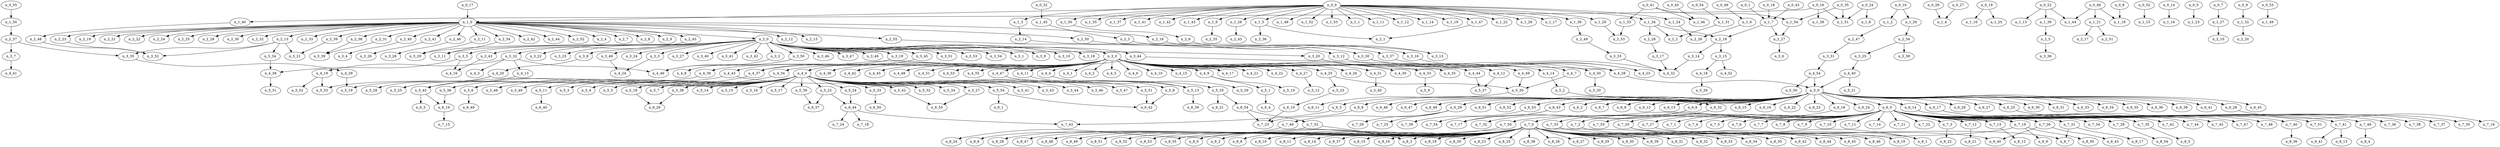 /* Created by layeredDag.awk: name = g_0500_09_11, edge_probability = 0.010000, seed = 1 */

digraph g_0500_09_11 {
  n_0_0 -> n_1_0;
  n_0_17 -> n_1_0;
  n_0_0 -> n_1_1;
  n_0_10 -> n_1_2;
  n_0_0 -> n_1_3;
  n_0_26 -> n_1_4;
  n_0_27 -> n_1_4;
  n_0_0 -> n_1_5;
  n_0_49 -> n_1_6;
  n_0_1 -> n_1_7;
  n_0_18 -> n_1_7;
  n_0_43 -> n_1_7;
  n_0_24 -> n_1_8;
  n_0_0 -> n_1_9;
  n_0_19 -> n_1_10;
  n_0_0 -> n_1_11;
  n_0_0 -> n_1_12;
  n_0_22 -> n_1_13;
  n_0_0 -> n_1_14;
  n_0_52 -> n_1_15;
  n_0_14 -> n_1_16;
  n_0_0 -> n_1_17;
  n_0_8 -> n_1_18;
  n_0_46 -> n_1_18;
  n_0_0 -> n_1_19;
  n_0_0 -> n_1_20;
  n_0_46 -> n_1_21;
  n_0_0 -> n_1_22;
  n_0_5 -> n_1_23;
  n_0_0 -> n_1_24;
  n_0_19 -> n_1_25;
  n_0_10 -> n_1_26;
  n_0_7 -> n_1_27;
  n_0_0 -> n_1_28;
  n_0_0 -> n_1_29;
  n_0_0 -> n_1_30;
  n_0_54 -> n_1_31;
  n_0_9 -> n_1_32;
  n_0_41 -> n_1_33;
  n_0_0 -> n_1_34;
  n_0_0 -> n_1_35;
  n_0_0 -> n_1_36;
  n_0_0 -> n_1_37;
  n_0_16 -> n_1_38;
  n_0_22 -> n_1_39;
  n_0_16 -> n_1_40;
  n_0_0 -> n_1_41;
  n_0_0 -> n_1_42;
  n_0_0 -> n_1_43;
  n_0_22 -> n_1_44;
  n_0_46 -> n_1_44;
  n_0_32 -> n_1_45;
  n_0_41 -> n_1_46;
  n_0_45 -> n_1_46;
  n_0_0 -> n_1_47;
  n_0_0 -> n_1_48;
  n_0_53 -> n_1_49;
  n_0_55 -> n_1_50;
  n_0_16 -> n_1_51;
  n_0_24 -> n_1_51;
  n_0_35 -> n_1_51;
  n_0_0 -> n_1_52;
  n_0_0 -> n_1_53;
  n_0_35 -> n_1_54;
  n_0_41 -> n_1_54;
  n_1_0 -> n_2_0;
  n_1_5 -> n_2_1;
  n_1_47 -> n_2_1;
  n_1_31 -> n_2_2;
  n_1_34 -> n_2_2;
  n_1_45 -> n_2_3;
  n_1_0 -> n_2_4;
  n_1_39 -> n_2_5;
  n_1_30 -> n_2_6;
  n_1_0 -> n_2_7;
  n_1_0 -> n_2_8;
  n_1_0 -> n_2_9;
  n_1_27 -> n_2_10;
  n_1_0 -> n_2_11;
  n_1_0 -> n_2_12;
  n_1_0 -> n_2_13;
  n_1_3 -> n_2_14;
  n_1_0 -> n_2_15;
  n_1_0 -> n_2_16;
  n_1_21 -> n_2_17;
  n_1_7 -> n_2_18;
  n_1_34 -> n_2_18;
  n_1_0 -> n_2_19;
  n_1_32 -> n_2_20;
  n_1_0 -> n_2_21;
  n_1_0 -> n_2_22;
  n_1_0 -> n_2_23;
  n_1_0 -> n_2_24;
  n_1_0 -> n_2_25;
  n_1_6 -> n_2_26;
  n_1_24 -> n_2_26;
  n_1_7 -> n_2_27;
  n_1_54 -> n_2_27;
  n_1_34 -> n_2_28;
  n_1_0 -> n_2_29;
  n_1_0 -> n_2_30;
  n_1_0 -> n_2_31;
  n_1_0 -> n_2_32;
  n_1_0 -> n_2_33;
  n_1_26 -> n_2_34;
  n_1_9 -> n_2_35;
  n_1_5 -> n_2_36;
  n_1_50 -> n_2_37;
  n_1_0 -> n_2_38;
  n_1_0 -> n_2_39;
  n_1_0 -> n_2_40;
  n_1_0 -> n_2_41;
  n_1_0 -> n_2_42;
  n_1_28 -> n_2_43;
  n_1_0 -> n_2_44;
  n_1_0 -> n_2_45;
  n_1_0 -> n_2_46;
  n_1_2 -> n_2_47;
  n_1_40 -> n_2_48;
  n_1_36 -> n_2_49;
  n_1_0 -> n_2_50;
  n_1_21 -> n_2_51;
  n_1_0 -> n_2_52;
  n_1_20 -> n_2_53;
  n_1_33 -> n_2_53;
  n_1_0 -> n_2_54;
  n_1_0 -> n_2_55;
  n_2_0 -> n_3_0;
  n_2_0 -> n_3_1;
  n_2_0 -> n_3_2;
  n_2_0 -> n_3_3;
  n_2_40 -> n_3_4;
  n_2_0 -> n_3_5;
  n_2_27 -> n_3_6;
  n_2_37 -> n_3_7;
  n_2_0 -> n_3_8;
  n_2_0 -> n_3_9;
  n_2_0 -> n_3_10;
  n_2_0 -> n_3_11;
  n_2_54 -> n_3_11;
  n_2_14 -> n_3_12;
  n_2_6 -> n_3_13;
  n_2_50 -> n_3_13;
  n_2_18 -> n_3_14;
  n_2_18 -> n_3_15;
  n_2_16 -> n_3_16;
  n_2_28 -> n_3_17;
  n_2_0 -> n_3_18;
  n_2_0 -> n_3_19;
  n_2_0 -> n_3_20;
  n_2_13 -> n_3_21;
  n_2_39 -> n_3_21;
  n_2_0 -> n_3_22;
  n_2_0 -> n_3_23;
  n_2_0 -> n_3_24;
  n_2_34 -> n_3_25;
  n_2_41 -> n_3_26;
  n_2_0 -> n_3_27;
  n_2_46 -> n_3_28;
  n_2_0 -> n_3_29;
  n_2_11 -> n_3_29;
  n_2_55 -> n_3_30;
  n_2_47 -> n_3_31;
  n_2_45 -> n_3_32;
  n_2_49 -> n_3_33;
  n_2_13 -> n_3_34;
  n_2_13 -> n_3_35;
  n_2_37 -> n_3_35;
  n_2_5 -> n_3_36;
  n_2_3 -> n_3_37;
  n_2_34 -> n_3_38;
  n_2_31 -> n_3_39;
  n_2_38 -> n_3_39;
  n_2_0 -> n_3_40;
  n_2_0 -> n_3_41;
  n_2_0 -> n_3_42;
  n_2_0 -> n_3_43;
  n_2_0 -> n_3_44;
  n_2_0 -> n_3_45;
  n_2_0 -> n_3_46;
  n_2_0 -> n_3_47;
  n_2_0 -> n_3_48;
  n_2_0 -> n_3_49;
  n_2_0 -> n_3_50;
  n_2_0 -> n_3_51;
  n_2_13 -> n_3_52;
  n_2_23 -> n_3_52;
  n_2_48 -> n_3_52;
  n_2_0 -> n_3_53;
  n_2_0 -> n_3_54;
  n_3_0 -> n_4_0;
  n_3_0 -> n_4_1;
  n_3_0 -> n_4_2;
  n_3_32 -> n_4_3;
  n_3_0 -> n_4_4;
  n_3_0 -> n_4_5;
  n_3_0 -> n_4_6;
  n_3_12 -> n_4_7;
  n_3_50 -> n_4_8;
  n_3_0 -> n_4_9;
  n_3_0 -> n_4_10;
  n_3_0 -> n_4_11;
  n_3_0 -> n_4_12;
  n_3_32 -> n_4_13;
  n_3_0 -> n_4_14;
  n_3_0 -> n_4_15;
  n_3_5 -> n_4_16;
  n_3_43 -> n_4_16;
  n_3_0 -> n_4_17;
  n_3_15 -> n_4_18;
  n_3_32 -> n_4_19;
  n_3_8 -> n_4_20;
  n_3_0 -> n_4_21;
  n_3_0 -> n_4_22;
  n_3_30 -> n_4_23;
  n_3_37 -> n_4_23;
  n_3_3 -> n_4_24;
  n_3_49 -> n_4_24;
  n_3_0 -> n_4_25;
  n_3_0 -> n_4_26;
  n_3_0 -> n_4_27;
  n_3_16 -> n_4_28;
  n_3_44 -> n_4_28;
  n_3_35 -> n_4_29;
  n_3_0 -> n_4_30;
  n_3_0 -> n_4_31;
  n_3_14 -> n_4_32;
  n_3_17 -> n_4_32;
  n_3_20 -> n_4_32;
  n_3_33 -> n_4_32;
  n_3_0 -> n_4_33;
  n_3_0 -> n_4_34;
  n_3_0 -> n_4_35;
  n_3_0 -> n_4_36;
  n_3_44 -> n_4_37;
  n_3_45 -> n_4_37;
  n_3_5 -> n_4_38;
  n_3_34 -> n_4_38;
  n_3_0 -> n_4_39;
  n_3_25 -> n_4_40;
  n_3_7 -> n_4_41;
  n_3_0 -> n_4_42;
  n_3_19 -> n_4_43;
  n_3_0 -> n_4_44;
  n_3_0 -> n_4_45;
  n_3_2 -> n_4_46;
  n_3_32 -> n_4_46;
  n_3_50 -> n_4_46;
  n_3_0 -> n_4_47;
  n_3_0 -> n_4_48;
  n_3_20 -> n_4_49;
  n_3_30 -> n_4_50;
  n_3_0 -> n_4_51;
  n_3_15 -> n_4_52;
  n_3_0 -> n_4_53;
  n_3_31 -> n_4_54;
  n_3_0 -> n_4_55;
  n_4_28 -> n_5_0;
  n_4_40 -> n_5_0;
  n_4_54 -> n_5_0;
  n_4_9 -> n_5_1;
  n_4_14 -> n_5_2;
  n_4_0 -> n_5_3;
  n_4_0 -> n_5_4;
  n_4_0 -> n_5_5;
  n_4_0 -> n_5_6;
  n_4_0 -> n_5_7;
  n_4_47 -> n_5_8;
  n_4_33 -> n_5_9;
  n_4_9 -> n_5_10;
  n_4_0 -> n_5_11;
  n_4_27 -> n_5_12;
  n_4_11 -> n_5_13;
  n_4_43 -> n_5_13;
  n_4_0 -> n_5_14;
  n_4_0 -> n_5_15;
  n_4_0 -> n_5_16;
  n_4_0 -> n_5_17;
  n_4_0 -> n_5_18;
  n_4_29 -> n_5_19;
  n_4_43 -> n_5_19;
  n_4_50 -> n_5_20;
  n_4_40 -> n_5_21;
  n_4_0 -> n_5_22;
  n_4_25 -> n_5_23;
  n_4_0 -> n_5_24;
  n_4_20 -> n_5_25;
  n_4_18 -> n_5_26;
  n_4_0 -> n_5_27;
  n_4_20 -> n_5_28;
  n_4_4 -> n_5_29;
  n_4_7 -> n_5_30;
  n_4_25 -> n_5_30;
  n_4_49 -> n_5_30;
  n_4_38 -> n_5_31;
  n_4_0 -> n_5_32;
  n_4_0 -> n_5_33;
  n_4_0 -> n_5_34;
  n_4_0 -> n_5_35;
  n_4_34 -> n_5_36;
  n_4_12 -> n_5_37;
  n_4_44 -> n_5_37;
  n_4_0 -> n_5_38;
  n_4_0 -> n_5_39;
  n_4_31 -> n_5_40;
  n_4_0 -> n_5_41;
  n_4_0 -> n_5_42;
  n_4_0 -> n_5_43;
  n_4_0 -> n_5_44;
  n_4_13 -> n_5_45;
  n_4_37 -> n_5_45;
  n_4_0 -> n_5_46;
  n_4_0 -> n_5_47;
  n_4_0 -> n_5_48;
  n_4_0 -> n_5_49;
  n_4_54 -> n_5_50;
  n_4_0 -> n_5_51;
  n_4_19 -> n_5_52;
  n_4_19 -> n_5_53;
  n_4_39 -> n_5_53;
  n_4_0 -> n_5_54;
  n_5_0 -> n_6_0;
  n_5_54 -> n_6_1;
  n_5_0 -> n_6_2;
  n_5_45 -> n_6_3;
  n_5_1 -> n_6_4;
  n_5_0 -> n_6_5;
  n_5_0 -> n_6_6;
  n_5_0 -> n_6_7;
  n_5_0 -> n_6_8;
  n_5_0 -> n_6_9;
  n_5_23 -> n_6_10;
  n_5_30 -> n_6_11;
  n_5_0 -> n_6_12;
  n_5_0 -> n_6_13;
  n_5_0 -> n_6_14;
  n_5_0 -> n_6_15;
  n_5_0 -> n_6_16;
  n_5_0 -> n_6_17;
  n_5_0 -> n_6_18;
  n_5_36 -> n_6_19;
  n_5_45 -> n_6_19;
  n_5_18 -> n_6_20;
  n_5_38 -> n_6_20;
  n_5_35 -> n_6_21;
  n_5_0 -> n_6_22;
  n_5_0 -> n_6_23;
  n_5_0 -> n_6_24;
  n_5_0 -> n_6_25;
  n_5_0 -> n_6_26;
  n_5_0 -> n_6_27;
  n_5_0 -> n_6_28;
  n_5_0 -> n_6_29;
  n_5_0 -> n_6_30;
  n_5_0 -> n_6_31;
  n_5_2 -> n_6_32;
  n_5_0 -> n_6_33;
  n_5_0 -> n_6_34;
  n_5_0 -> n_6_35;
  n_5_0 -> n_6_36;
  n_5_22 -> n_6_37;
  n_5_39 -> n_6_37;
  n_5_0 -> n_6_38;
  n_5_13 -> n_6_39;
  n_5_11 -> n_6_40;
  n_5_0 -> n_6_41;
  n_5_8 -> n_6_42;
  n_5_51 -> n_6_42;
  n_5_54 -> n_6_42;
  n_5_0 -> n_6_43;
  n_5_22 -> n_6_44;
  n_5_24 -> n_6_44;
  n_5_0 -> n_6_45;
  n_5_0 -> n_6_46;
  n_5_0 -> n_6_47;
  n_5_0 -> n_6_48;
  n_5_6 -> n_6_49;
  n_5_33 -> n_6_50;
  n_5_0 -> n_6_51;
  n_5_0 -> n_6_52;
  n_5_0 -> n_6_53;
  n_5_35 -> n_6_54;
  n_5_27 -> n_6_55;
  n_5_42 -> n_6_55;
  n_6_0 -> n_7_0;
  n_6_0 -> n_7_1;
  n_6_0 -> n_7_2;
  n_6_0 -> n_7_3;
  n_6_0 -> n_7_4;
  n_6_0 -> n_7_5;
  n_6_0 -> n_7_6;
  n_6_0 -> n_7_7;
  n_6_0 -> n_7_8;
  n_6_0 -> n_7_9;
  n_6_0 -> n_7_10;
  n_6_0 -> n_7_11;
  n_6_0 -> n_7_12;
  n_6_0 -> n_7_13;
  n_6_0 -> n_7_14;
  n_6_19 -> n_7_15;
  n_6_28 -> n_7_16;
  n_6_6 -> n_7_17;
  n_6_43 -> n_7_17;
  n_6_44 -> n_7_18;
  n_6_0 -> n_7_19;
  n_6_0 -> n_7_20;
  n_6_0 -> n_7_21;
  n_6_0 -> n_7_22;
  n_6_8 -> n_7_23;
  n_6_10 -> n_7_23;
  n_6_54 -> n_7_23;
  n_6_44 -> n_7_24;
  n_6_29 -> n_7_25;
  n_6_0 -> n_7_26;
  n_6_18 -> n_7_27;
  n_6_0 -> n_7_28;
  n_6_29 -> n_7_29;
  n_6_25 -> n_7_30;
  n_6_0 -> n_7_31;
  n_6_6 -> n_7_32;
  n_6_32 -> n_7_33;
  n_6_0 -> n_7_34;
  n_6_0 -> n_7_35;
  n_6_14 -> n_7_36;
  n_6_17 -> n_7_37;
  n_6_17 -> n_7_38;
  n_6_53 -> n_7_39;
  n_6_0 -> n_7_40;
  n_6_0 -> n_7_41;
  n_6_0 -> n_7_42;
  n_6_5 -> n_7_43;
  n_6_44 -> n_7_43;
  n_6_0 -> n_7_44;
  n_6_0 -> n_7_45;
  n_6_0 -> n_7_46;
  n_6_0 -> n_7_47;
  n_6_0 -> n_7_48;
  n_6_29 -> n_7_49;
  n_6_0 -> n_7_50;
  n_6_0 -> n_7_51;
  n_6_54 -> n_7_52;
  n_6_0 -> n_7_53;
  n_6_43 -> n_7_54;
  n_7_0 -> n_8_0;
  n_7_20 -> n_8_1;
  n_7_33 -> n_8_1;
  n_7_0 -> n_8_2;
  n_7_19 -> n_8_3;
  n_7_52 -> n_8_3;
  n_7_46 -> n_8_4;
  n_7_35 -> n_8_5;
  n_7_52 -> n_8_6;
  n_7_27 -> n_8_7;
  n_7_31 -> n_8_7;
  n_7_0 -> n_8_8;
  n_7_19 -> n_8_9;
  n_7_0 -> n_8_10;
  n_7_0 -> n_8_11;
  n_7_13 -> n_8_12;
  n_7_41 -> n_8_13;
  n_7_0 -> n_8_14;
  n_7_0 -> n_8_15;
  n_7_0 -> n_8_16;
  n_7_31 -> n_8_17;
  n_7_0 -> n_8_18;
  n_7_2 -> n_8_19;
  n_7_0 -> n_8_20;
  n_7_12 -> n_8_21;
  n_7_3 -> n_8_22;
  n_7_0 -> n_8_23;
  n_7_49 -> n_8_24;
  n_7_0 -> n_8_25;
  n_7_0 -> n_8_26;
  n_7_0 -> n_8_27;
  n_7_50 -> n_8_28;
  n_7_0 -> n_8_29;
  n_7_0 -> n_8_30;
  n_7_0 -> n_8_31;
  n_7_0 -> n_8_32;
  n_7_0 -> n_8_33;
  n_7_0 -> n_8_34;
  n_7_0 -> n_8_35;
  n_7_40 -> n_8_36;
  n_7_0 -> n_8_37;
  n_7_0 -> n_8_38;
  n_7_0 -> n_8_39;
  n_7_20 -> n_8_40;
  n_7_26 -> n_8_40;
  n_7_41 -> n_8_41;
  n_7_0 -> n_8_42;
  n_7_26 -> n_8_43;
  n_7_0 -> n_8_44;
  n_7_0 -> n_8_45;
  n_7_0 -> n_8_46;
  n_7_0 -> n_8_47;
  n_7_0 -> n_8_48;
  n_7_0 -> n_8_49;
  n_7_19 -> n_8_50;
  n_7_0 -> n_8_51;
  n_7_0 -> n_8_52;
  n_7_0 -> n_8_53;
  n_7_28 -> n_8_54;
  n_7_0 -> n_8_55;
}
